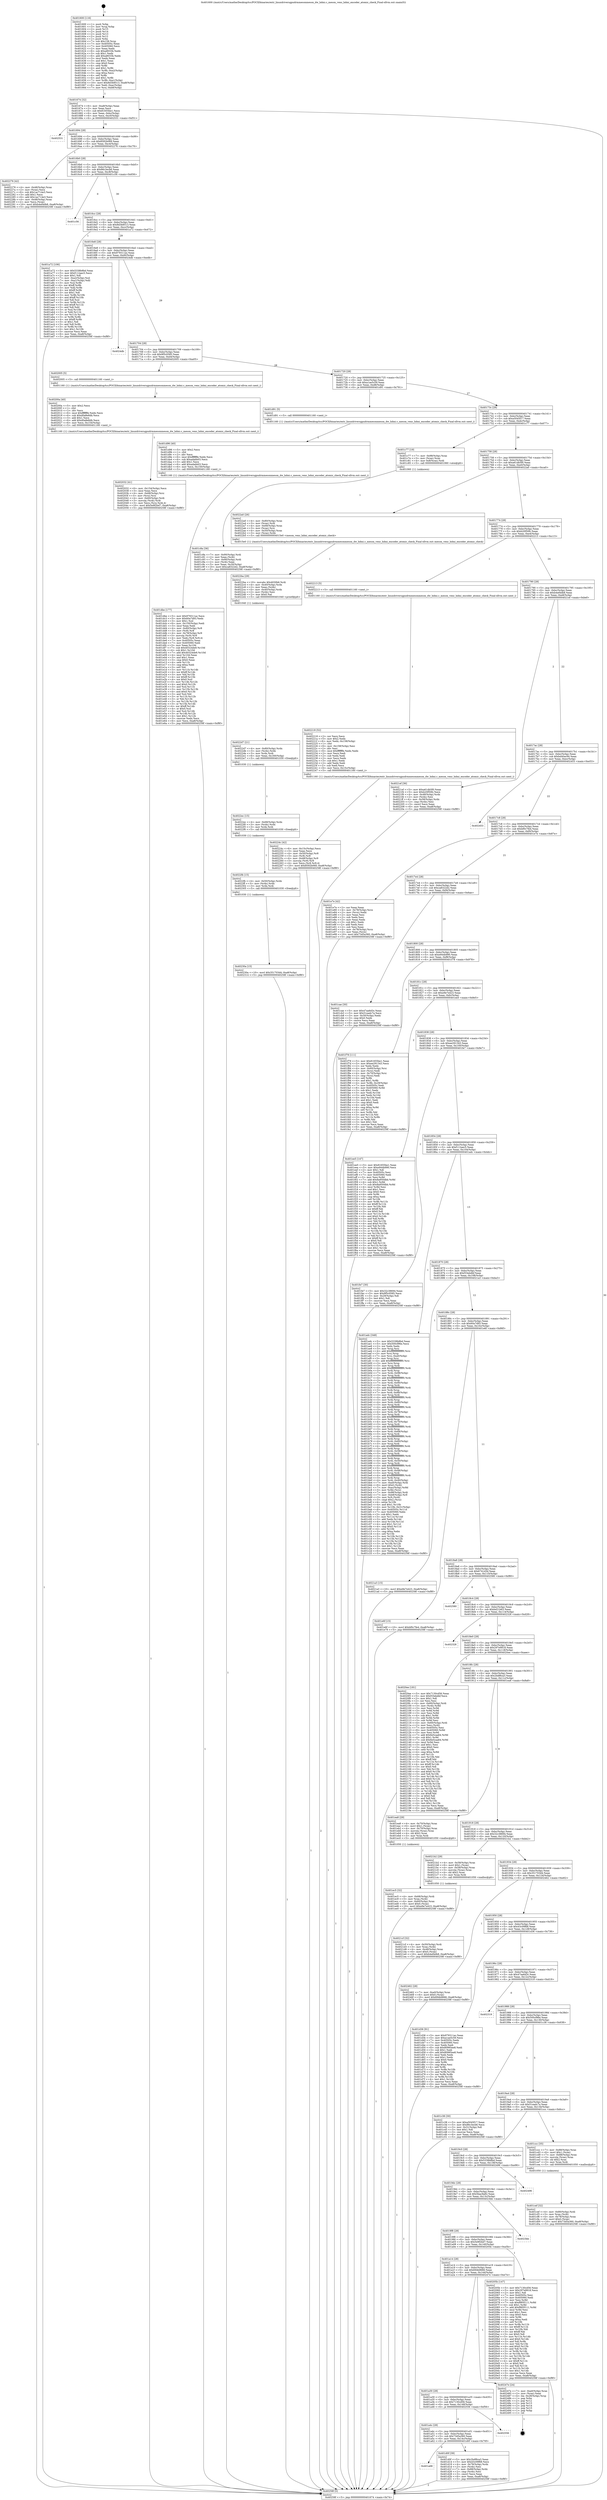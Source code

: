 digraph "0x401600" {
  label = "0x401600 (/mnt/c/Users/mathe/Desktop/tcc/POCII/binaries/extr_linuxdriversgpudrmmesonmeson_dw_hdmi.c_meson_venc_hdmi_encoder_atomic_check_Final-ollvm.out::main(0))"
  labelloc = "t"
  node[shape=record]

  Entry [label="",width=0.3,height=0.3,shape=circle,fillcolor=black,style=filled]
  "0x401674" [label="{
     0x401674 [32]\l
     | [instrs]\l
     &nbsp;&nbsp;0x401674 \<+6\>: mov -0xa8(%rbp),%eax\l
     &nbsp;&nbsp;0x40167a \<+2\>: mov %eax,%ecx\l
     &nbsp;&nbsp;0x40167c \<+6\>: sub $0x81655be1,%ecx\l
     &nbsp;&nbsp;0x401682 \<+6\>: mov %eax,-0xbc(%rbp)\l
     &nbsp;&nbsp;0x401688 \<+6\>: mov %ecx,-0xc0(%rbp)\l
     &nbsp;&nbsp;0x40168e \<+6\>: je 0000000000402531 \<main+0xf31\>\l
  }"]
  "0x402531" [label="{
     0x402531\l
  }", style=dashed]
  "0x401694" [label="{
     0x401694 [28]\l
     | [instrs]\l
     &nbsp;&nbsp;0x401694 \<+5\>: jmp 0000000000401699 \<main+0x99\>\l
     &nbsp;&nbsp;0x401699 \<+6\>: mov -0xbc(%rbp),%eax\l
     &nbsp;&nbsp;0x40169f \<+5\>: sub $0x8592b069,%eax\l
     &nbsp;&nbsp;0x4016a4 \<+6\>: mov %eax,-0xc4(%rbp)\l
     &nbsp;&nbsp;0x4016aa \<+6\>: je 0000000000402276 \<main+0xc76\>\l
  }"]
  Exit [label="",width=0.3,height=0.3,shape=circle,fillcolor=black,style=filled,peripheries=2]
  "0x402276" [label="{
     0x402276 [42]\l
     | [instrs]\l
     &nbsp;&nbsp;0x402276 \<+4\>: mov -0x48(%rbp),%rax\l
     &nbsp;&nbsp;0x40227a \<+2\>: mov (%rax),%ecx\l
     &nbsp;&nbsp;0x40227c \<+6\>: sub $0x1ac714e3,%ecx\l
     &nbsp;&nbsp;0x402282 \<+3\>: add $0x1,%ecx\l
     &nbsp;&nbsp;0x402285 \<+6\>: add $0x1ac714e3,%ecx\l
     &nbsp;&nbsp;0x40228b \<+4\>: mov -0x48(%rbp),%rax\l
     &nbsp;&nbsp;0x40228f \<+2\>: mov %ecx,(%rax)\l
     &nbsp;&nbsp;0x402291 \<+10\>: movl $0xb4ef4db8,-0xa8(%rbp)\l
     &nbsp;&nbsp;0x40229b \<+5\>: jmp 000000000040258f \<main+0xf8f\>\l
  }"]
  "0x4016b0" [label="{
     0x4016b0 [28]\l
     | [instrs]\l
     &nbsp;&nbsp;0x4016b0 \<+5\>: jmp 00000000004016b5 \<main+0xb5\>\l
     &nbsp;&nbsp;0x4016b5 \<+6\>: mov -0xbc(%rbp),%eax\l
     &nbsp;&nbsp;0x4016bb \<+5\>: sub $0x86c3ecb6,%eax\l
     &nbsp;&nbsp;0x4016c0 \<+6\>: mov %eax,-0xc8(%rbp)\l
     &nbsp;&nbsp;0x4016c6 \<+6\>: je 0000000000401c56 \<main+0x656\>\l
  }"]
  "0x40230a" [label="{
     0x40230a [15]\l
     | [instrs]\l
     &nbsp;&nbsp;0x40230a \<+10\>: movl $0x351703d4,-0xa8(%rbp)\l
     &nbsp;&nbsp;0x402314 \<+5\>: jmp 000000000040258f \<main+0xf8f\>\l
  }"]
  "0x401c56" [label="{
     0x401c56\l
  }", style=dashed]
  "0x4016cc" [label="{
     0x4016cc [28]\l
     | [instrs]\l
     &nbsp;&nbsp;0x4016cc \<+5\>: jmp 00000000004016d1 \<main+0xd1\>\l
     &nbsp;&nbsp;0x4016d1 \<+6\>: mov -0xbc(%rbp),%eax\l
     &nbsp;&nbsp;0x4016d7 \<+5\>: sub $0x8d3b8513,%eax\l
     &nbsp;&nbsp;0x4016dc \<+6\>: mov %eax,-0xcc(%rbp)\l
     &nbsp;&nbsp;0x4016e2 \<+6\>: je 0000000000401a72 \<main+0x472\>\l
  }"]
  "0x4022fb" [label="{
     0x4022fb [15]\l
     | [instrs]\l
     &nbsp;&nbsp;0x4022fb \<+4\>: mov -0x50(%rbp),%rdx\l
     &nbsp;&nbsp;0x4022ff \<+3\>: mov (%rdx),%rdx\l
     &nbsp;&nbsp;0x402302 \<+3\>: mov %rdx,%rdi\l
     &nbsp;&nbsp;0x402305 \<+5\>: call 0000000000401030 \<free@plt\>\l
     | [calls]\l
     &nbsp;&nbsp;0x401030 \{1\} (unknown)\l
  }"]
  "0x401a72" [label="{
     0x401a72 [106]\l
     | [instrs]\l
     &nbsp;&nbsp;0x401a72 \<+5\>: mov $0x5338b8bd,%eax\l
     &nbsp;&nbsp;0x401a77 \<+5\>: mov $0xf112aec5,%ecx\l
     &nbsp;&nbsp;0x401a7c \<+2\>: mov $0x1,%dl\l
     &nbsp;&nbsp;0x401a7e \<+7\>: mov -0xa2(%rbp),%sil\l
     &nbsp;&nbsp;0x401a85 \<+7\>: mov -0xa1(%rbp),%dil\l
     &nbsp;&nbsp;0x401a8c \<+3\>: mov %sil,%r8b\l
     &nbsp;&nbsp;0x401a8f \<+4\>: xor $0xff,%r8b\l
     &nbsp;&nbsp;0x401a93 \<+3\>: mov %dil,%r9b\l
     &nbsp;&nbsp;0x401a96 \<+4\>: xor $0xff,%r9b\l
     &nbsp;&nbsp;0x401a9a \<+3\>: xor $0x1,%dl\l
     &nbsp;&nbsp;0x401a9d \<+3\>: mov %r8b,%r10b\l
     &nbsp;&nbsp;0x401aa0 \<+4\>: and $0xff,%r10b\l
     &nbsp;&nbsp;0x401aa4 \<+3\>: and %dl,%sil\l
     &nbsp;&nbsp;0x401aa7 \<+3\>: mov %r9b,%r11b\l
     &nbsp;&nbsp;0x401aaa \<+4\>: and $0xff,%r11b\l
     &nbsp;&nbsp;0x401aae \<+3\>: and %dl,%dil\l
     &nbsp;&nbsp;0x401ab1 \<+3\>: or %sil,%r10b\l
     &nbsp;&nbsp;0x401ab4 \<+3\>: or %dil,%r11b\l
     &nbsp;&nbsp;0x401ab7 \<+3\>: xor %r11b,%r10b\l
     &nbsp;&nbsp;0x401aba \<+3\>: or %r9b,%r8b\l
     &nbsp;&nbsp;0x401abd \<+4\>: xor $0xff,%r8b\l
     &nbsp;&nbsp;0x401ac1 \<+3\>: or $0x1,%dl\l
     &nbsp;&nbsp;0x401ac4 \<+3\>: and %dl,%r8b\l
     &nbsp;&nbsp;0x401ac7 \<+3\>: or %r8b,%r10b\l
     &nbsp;&nbsp;0x401aca \<+4\>: test $0x1,%r10b\l
     &nbsp;&nbsp;0x401ace \<+3\>: cmovne %ecx,%eax\l
     &nbsp;&nbsp;0x401ad1 \<+6\>: mov %eax,-0xa8(%rbp)\l
     &nbsp;&nbsp;0x401ad7 \<+5\>: jmp 000000000040258f \<main+0xf8f\>\l
  }"]
  "0x4016e8" [label="{
     0x4016e8 [28]\l
     | [instrs]\l
     &nbsp;&nbsp;0x4016e8 \<+5\>: jmp 00000000004016ed \<main+0xed\>\l
     &nbsp;&nbsp;0x4016ed \<+6\>: mov -0xbc(%rbp),%eax\l
     &nbsp;&nbsp;0x4016f3 \<+5\>: sub $0x979311ac,%eax\l
     &nbsp;&nbsp;0x4016f8 \<+6\>: mov %eax,-0xd0(%rbp)\l
     &nbsp;&nbsp;0x4016fe \<+6\>: je 00000000004024db \<main+0xedb\>\l
  }"]
  "0x40258f" [label="{
     0x40258f [5]\l
     | [instrs]\l
     &nbsp;&nbsp;0x40258f \<+5\>: jmp 0000000000401674 \<main+0x74\>\l
  }"]
  "0x401600" [label="{
     0x401600 [116]\l
     | [instrs]\l
     &nbsp;&nbsp;0x401600 \<+1\>: push %rbp\l
     &nbsp;&nbsp;0x401601 \<+3\>: mov %rsp,%rbp\l
     &nbsp;&nbsp;0x401604 \<+2\>: push %r15\l
     &nbsp;&nbsp;0x401606 \<+2\>: push %r14\l
     &nbsp;&nbsp;0x401608 \<+2\>: push %r13\l
     &nbsp;&nbsp;0x40160a \<+2\>: push %r12\l
     &nbsp;&nbsp;0x40160c \<+1\>: push %rbx\l
     &nbsp;&nbsp;0x40160d \<+7\>: sub $0x158,%rsp\l
     &nbsp;&nbsp;0x401614 \<+7\>: mov 0x40505c,%eax\l
     &nbsp;&nbsp;0x40161b \<+7\>: mov 0x405060,%ecx\l
     &nbsp;&nbsp;0x401622 \<+2\>: mov %eax,%edx\l
     &nbsp;&nbsp;0x401624 \<+6\>: sub $0xa8033b,%edx\l
     &nbsp;&nbsp;0x40162a \<+3\>: sub $0x1,%edx\l
     &nbsp;&nbsp;0x40162d \<+6\>: add $0xa8033b,%edx\l
     &nbsp;&nbsp;0x401633 \<+3\>: imul %edx,%eax\l
     &nbsp;&nbsp;0x401636 \<+3\>: and $0x1,%eax\l
     &nbsp;&nbsp;0x401639 \<+3\>: cmp $0x0,%eax\l
     &nbsp;&nbsp;0x40163c \<+4\>: sete %r8b\l
     &nbsp;&nbsp;0x401640 \<+4\>: and $0x1,%r8b\l
     &nbsp;&nbsp;0x401644 \<+7\>: mov %r8b,-0xa2(%rbp)\l
     &nbsp;&nbsp;0x40164b \<+3\>: cmp $0xa,%ecx\l
     &nbsp;&nbsp;0x40164e \<+4\>: setl %r8b\l
     &nbsp;&nbsp;0x401652 \<+4\>: and $0x1,%r8b\l
     &nbsp;&nbsp;0x401656 \<+7\>: mov %r8b,-0xa1(%rbp)\l
     &nbsp;&nbsp;0x40165d \<+10\>: movl $0x8d3b8513,-0xa8(%rbp)\l
     &nbsp;&nbsp;0x401667 \<+6\>: mov %edi,-0xac(%rbp)\l
     &nbsp;&nbsp;0x40166d \<+7\>: mov %rsi,-0xb8(%rbp)\l
  }"]
  "0x4022ec" [label="{
     0x4022ec [15]\l
     | [instrs]\l
     &nbsp;&nbsp;0x4022ec \<+4\>: mov -0x68(%rbp),%rdx\l
     &nbsp;&nbsp;0x4022f0 \<+3\>: mov (%rdx),%rdx\l
     &nbsp;&nbsp;0x4022f3 \<+3\>: mov %rdx,%rdi\l
     &nbsp;&nbsp;0x4022f6 \<+5\>: call 0000000000401030 \<free@plt\>\l
     | [calls]\l
     &nbsp;&nbsp;0x401030 \{1\} (unknown)\l
  }"]
  "0x4024db" [label="{
     0x4024db\l
  }", style=dashed]
  "0x401704" [label="{
     0x401704 [28]\l
     | [instrs]\l
     &nbsp;&nbsp;0x401704 \<+5\>: jmp 0000000000401709 \<main+0x109\>\l
     &nbsp;&nbsp;0x401709 \<+6\>: mov -0xbc(%rbp),%eax\l
     &nbsp;&nbsp;0x40170f \<+5\>: sub $0x9f5c0585,%eax\l
     &nbsp;&nbsp;0x401714 \<+6\>: mov %eax,-0xd4(%rbp)\l
     &nbsp;&nbsp;0x40171a \<+6\>: je 0000000000402005 \<main+0xa05\>\l
  }"]
  "0x4022d7" [label="{
     0x4022d7 [21]\l
     | [instrs]\l
     &nbsp;&nbsp;0x4022d7 \<+4\>: mov -0x80(%rbp),%rdx\l
     &nbsp;&nbsp;0x4022db \<+3\>: mov (%rdx),%rdx\l
     &nbsp;&nbsp;0x4022de \<+3\>: mov %rdx,%rdi\l
     &nbsp;&nbsp;0x4022e1 \<+6\>: mov %eax,-0x160(%rbp)\l
     &nbsp;&nbsp;0x4022e7 \<+5\>: call 0000000000401030 \<free@plt\>\l
     | [calls]\l
     &nbsp;&nbsp;0x401030 \{1\} (unknown)\l
  }"]
  "0x402005" [label="{
     0x402005 [5]\l
     | [instrs]\l
     &nbsp;&nbsp;0x402005 \<+5\>: call 0000000000401160 \<next_i\>\l
     | [calls]\l
     &nbsp;&nbsp;0x401160 \{1\} (/mnt/c/Users/mathe/Desktop/tcc/POCII/binaries/extr_linuxdriversgpudrmmesonmeson_dw_hdmi.c_meson_venc_hdmi_encoder_atomic_check_Final-ollvm.out::next_i)\l
  }"]
  "0x401720" [label="{
     0x401720 [28]\l
     | [instrs]\l
     &nbsp;&nbsp;0x401720 \<+5\>: jmp 0000000000401725 \<main+0x125\>\l
     &nbsp;&nbsp;0x401725 \<+6\>: mov -0xbc(%rbp),%eax\l
     &nbsp;&nbsp;0x40172b \<+5\>: sub $0xa1ae5c59,%eax\l
     &nbsp;&nbsp;0x401730 \<+6\>: mov %eax,-0xd8(%rbp)\l
     &nbsp;&nbsp;0x401736 \<+6\>: je 0000000000401d91 \<main+0x791\>\l
  }"]
  "0x4022ba" [label="{
     0x4022ba [29]\l
     | [instrs]\l
     &nbsp;&nbsp;0x4022ba \<+10\>: movabs $0x4030b6,%rdi\l
     &nbsp;&nbsp;0x4022c4 \<+4\>: mov -0x40(%rbp),%rdx\l
     &nbsp;&nbsp;0x4022c8 \<+2\>: mov %eax,(%rdx)\l
     &nbsp;&nbsp;0x4022ca \<+4\>: mov -0x40(%rbp),%rdx\l
     &nbsp;&nbsp;0x4022ce \<+2\>: mov (%rdx),%esi\l
     &nbsp;&nbsp;0x4022d0 \<+2\>: mov $0x0,%al\l
     &nbsp;&nbsp;0x4022d2 \<+5\>: call 0000000000401040 \<printf@plt\>\l
     | [calls]\l
     &nbsp;&nbsp;0x401040 \{1\} (unknown)\l
  }"]
  "0x401d91" [label="{
     0x401d91 [5]\l
     | [instrs]\l
     &nbsp;&nbsp;0x401d91 \<+5\>: call 0000000000401160 \<next_i\>\l
     | [calls]\l
     &nbsp;&nbsp;0x401160 \{1\} (/mnt/c/Users/mathe/Desktop/tcc/POCII/binaries/extr_linuxdriversgpudrmmesonmeson_dw_hdmi.c_meson_venc_hdmi_encoder_atomic_check_Final-ollvm.out::next_i)\l
  }"]
  "0x40173c" [label="{
     0x40173c [28]\l
     | [instrs]\l
     &nbsp;&nbsp;0x40173c \<+5\>: jmp 0000000000401741 \<main+0x141\>\l
     &nbsp;&nbsp;0x401741 \<+6\>: mov -0xbc(%rbp),%eax\l
     &nbsp;&nbsp;0x401747 \<+5\>: sub $0xa5045f17,%eax\l
     &nbsp;&nbsp;0x40174c \<+6\>: mov %eax,-0xdc(%rbp)\l
     &nbsp;&nbsp;0x401752 \<+6\>: je 0000000000401c77 \<main+0x677\>\l
  }"]
  "0x40224c" [label="{
     0x40224c [42]\l
     | [instrs]\l
     &nbsp;&nbsp;0x40224c \<+6\>: mov -0x15c(%rbp),%ecx\l
     &nbsp;&nbsp;0x402252 \<+3\>: imul %eax,%ecx\l
     &nbsp;&nbsp;0x402255 \<+4\>: mov -0x50(%rbp),%r8\l
     &nbsp;&nbsp;0x402259 \<+3\>: mov (%r8),%r8\l
     &nbsp;&nbsp;0x40225c \<+4\>: mov -0x48(%rbp),%r9\l
     &nbsp;&nbsp;0x402260 \<+3\>: movslq (%r9),%r9\l
     &nbsp;&nbsp;0x402263 \<+4\>: mov %ecx,(%r8,%r9,4)\l
     &nbsp;&nbsp;0x402267 \<+10\>: movl $0x8592b069,-0xa8(%rbp)\l
     &nbsp;&nbsp;0x402271 \<+5\>: jmp 000000000040258f \<main+0xf8f\>\l
  }"]
  "0x401c77" [label="{
     0x401c77 [19]\l
     | [instrs]\l
     &nbsp;&nbsp;0x401c77 \<+7\>: mov -0x98(%rbp),%rax\l
     &nbsp;&nbsp;0x401c7e \<+3\>: mov (%rax),%rax\l
     &nbsp;&nbsp;0x401c81 \<+4\>: mov 0x8(%rax),%rdi\l
     &nbsp;&nbsp;0x401c85 \<+5\>: call 0000000000401060 \<atoi@plt\>\l
     | [calls]\l
     &nbsp;&nbsp;0x401060 \{1\} (unknown)\l
  }"]
  "0x401758" [label="{
     0x401758 [28]\l
     | [instrs]\l
     &nbsp;&nbsp;0x401758 \<+5\>: jmp 000000000040175d \<main+0x15d\>\l
     &nbsp;&nbsp;0x40175d \<+6\>: mov -0xbc(%rbp),%eax\l
     &nbsp;&nbsp;0x401763 \<+5\>: sub $0xa61db5f0,%eax\l
     &nbsp;&nbsp;0x401768 \<+6\>: mov %eax,-0xe0(%rbp)\l
     &nbsp;&nbsp;0x40176e \<+6\>: je 00000000004022a0 \<main+0xca0\>\l
  }"]
  "0x402218" [label="{
     0x402218 [52]\l
     | [instrs]\l
     &nbsp;&nbsp;0x402218 \<+2\>: xor %ecx,%ecx\l
     &nbsp;&nbsp;0x40221a \<+5\>: mov $0x2,%edx\l
     &nbsp;&nbsp;0x40221f \<+6\>: mov %edx,-0x158(%rbp)\l
     &nbsp;&nbsp;0x402225 \<+1\>: cltd\l
     &nbsp;&nbsp;0x402226 \<+6\>: mov -0x158(%rbp),%esi\l
     &nbsp;&nbsp;0x40222c \<+2\>: idiv %esi\l
     &nbsp;&nbsp;0x40222e \<+6\>: imul $0xfffffffe,%edx,%edx\l
     &nbsp;&nbsp;0x402234 \<+2\>: mov %ecx,%edi\l
     &nbsp;&nbsp;0x402236 \<+2\>: sub %edx,%edi\l
     &nbsp;&nbsp;0x402238 \<+2\>: mov %ecx,%edx\l
     &nbsp;&nbsp;0x40223a \<+3\>: sub $0x1,%edx\l
     &nbsp;&nbsp;0x40223d \<+2\>: add %edx,%edi\l
     &nbsp;&nbsp;0x40223f \<+2\>: sub %edi,%ecx\l
     &nbsp;&nbsp;0x402241 \<+6\>: mov %ecx,-0x15c(%rbp)\l
     &nbsp;&nbsp;0x402247 \<+5\>: call 0000000000401160 \<next_i\>\l
     | [calls]\l
     &nbsp;&nbsp;0x401160 \{1\} (/mnt/c/Users/mathe/Desktop/tcc/POCII/binaries/extr_linuxdriversgpudrmmesonmeson_dw_hdmi.c_meson_venc_hdmi_encoder_atomic_check_Final-ollvm.out::next_i)\l
  }"]
  "0x4022a0" [label="{
     0x4022a0 [26]\l
     | [instrs]\l
     &nbsp;&nbsp;0x4022a0 \<+4\>: mov -0x80(%rbp),%rax\l
     &nbsp;&nbsp;0x4022a4 \<+3\>: mov (%rax),%rdi\l
     &nbsp;&nbsp;0x4022a7 \<+4\>: mov -0x68(%rbp),%rax\l
     &nbsp;&nbsp;0x4022ab \<+3\>: mov (%rax),%rsi\l
     &nbsp;&nbsp;0x4022ae \<+4\>: mov -0x50(%rbp),%rax\l
     &nbsp;&nbsp;0x4022b2 \<+3\>: mov (%rax),%rdx\l
     &nbsp;&nbsp;0x4022b5 \<+5\>: call 00000000004015e0 \<meson_venc_hdmi_encoder_atomic_check\>\l
     | [calls]\l
     &nbsp;&nbsp;0x4015e0 \{1\} (/mnt/c/Users/mathe/Desktop/tcc/POCII/binaries/extr_linuxdriversgpudrmmesonmeson_dw_hdmi.c_meson_venc_hdmi_encoder_atomic_check_Final-ollvm.out::meson_venc_hdmi_encoder_atomic_check)\l
  }"]
  "0x401774" [label="{
     0x401774 [28]\l
     | [instrs]\l
     &nbsp;&nbsp;0x401774 \<+5\>: jmp 0000000000401779 \<main+0x179\>\l
     &nbsp;&nbsp;0x401779 \<+6\>: mov -0xbc(%rbp),%eax\l
     &nbsp;&nbsp;0x40177f \<+5\>: sub $0xb20f50fc,%eax\l
     &nbsp;&nbsp;0x401784 \<+6\>: mov %eax,-0xe4(%rbp)\l
     &nbsp;&nbsp;0x40178a \<+6\>: je 0000000000402213 \<main+0xc13\>\l
  }"]
  "0x4021cf" [label="{
     0x4021cf [32]\l
     | [instrs]\l
     &nbsp;&nbsp;0x4021cf \<+4\>: mov -0x50(%rbp),%rdi\l
     &nbsp;&nbsp;0x4021d3 \<+3\>: mov %rax,(%rdi)\l
     &nbsp;&nbsp;0x4021d6 \<+4\>: mov -0x48(%rbp),%rax\l
     &nbsp;&nbsp;0x4021da \<+6\>: movl $0x0,(%rax)\l
     &nbsp;&nbsp;0x4021e0 \<+10\>: movl $0xb4ef4db8,-0xa8(%rbp)\l
     &nbsp;&nbsp;0x4021ea \<+5\>: jmp 000000000040258f \<main+0xf8f\>\l
  }"]
  "0x402213" [label="{
     0x402213 [5]\l
     | [instrs]\l
     &nbsp;&nbsp;0x402213 \<+5\>: call 0000000000401160 \<next_i\>\l
     | [calls]\l
     &nbsp;&nbsp;0x401160 \{1\} (/mnt/c/Users/mathe/Desktop/tcc/POCII/binaries/extr_linuxdriversgpudrmmesonmeson_dw_hdmi.c_meson_venc_hdmi_encoder_atomic_check_Final-ollvm.out::next_i)\l
  }"]
  "0x401790" [label="{
     0x401790 [28]\l
     | [instrs]\l
     &nbsp;&nbsp;0x401790 \<+5\>: jmp 0000000000401795 \<main+0x195\>\l
     &nbsp;&nbsp;0x401795 \<+6\>: mov -0xbc(%rbp),%eax\l
     &nbsp;&nbsp;0x40179b \<+5\>: sub $0xb4ef4db8,%eax\l
     &nbsp;&nbsp;0x4017a0 \<+6\>: mov %eax,-0xe8(%rbp)\l
     &nbsp;&nbsp;0x4017a6 \<+6\>: je 00000000004021ef \<main+0xbef\>\l
  }"]
  "0x402032" [label="{
     0x402032 [41]\l
     | [instrs]\l
     &nbsp;&nbsp;0x402032 \<+6\>: mov -0x154(%rbp),%ecx\l
     &nbsp;&nbsp;0x402038 \<+3\>: imul %eax,%ecx\l
     &nbsp;&nbsp;0x40203b \<+4\>: mov -0x68(%rbp),%rsi\l
     &nbsp;&nbsp;0x40203f \<+3\>: mov (%rsi),%rsi\l
     &nbsp;&nbsp;0x402042 \<+4\>: mov -0x60(%rbp),%rdi\l
     &nbsp;&nbsp;0x402046 \<+3\>: movslq (%rdi),%rdi\l
     &nbsp;&nbsp;0x402049 \<+3\>: mov %ecx,(%rsi,%rdi,4)\l
     &nbsp;&nbsp;0x40204c \<+10\>: movl $0x5e9f2bd7,-0xa8(%rbp)\l
     &nbsp;&nbsp;0x402056 \<+5\>: jmp 000000000040258f \<main+0xf8f\>\l
  }"]
  "0x4021ef" [label="{
     0x4021ef [36]\l
     | [instrs]\l
     &nbsp;&nbsp;0x4021ef \<+5\>: mov $0xa61db5f0,%eax\l
     &nbsp;&nbsp;0x4021f4 \<+5\>: mov $0xb20f50fc,%ecx\l
     &nbsp;&nbsp;0x4021f9 \<+4\>: mov -0x48(%rbp),%rdx\l
     &nbsp;&nbsp;0x4021fd \<+2\>: mov (%rdx),%esi\l
     &nbsp;&nbsp;0x4021ff \<+4\>: mov -0x58(%rbp),%rdx\l
     &nbsp;&nbsp;0x402203 \<+2\>: cmp (%rdx),%esi\l
     &nbsp;&nbsp;0x402205 \<+3\>: cmovl %ecx,%eax\l
     &nbsp;&nbsp;0x402208 \<+6\>: mov %eax,-0xa8(%rbp)\l
     &nbsp;&nbsp;0x40220e \<+5\>: jmp 000000000040258f \<main+0xf8f\>\l
  }"]
  "0x4017ac" [label="{
     0x4017ac [28]\l
     | [instrs]\l
     &nbsp;&nbsp;0x4017ac \<+5\>: jmp 00000000004017b1 \<main+0x1b1\>\l
     &nbsp;&nbsp;0x4017b1 \<+6\>: mov -0xbc(%rbp),%eax\l
     &nbsp;&nbsp;0x4017b7 \<+5\>: sub $0xbd40ac94,%eax\l
     &nbsp;&nbsp;0x4017bc \<+6\>: mov %eax,-0xec(%rbp)\l
     &nbsp;&nbsp;0x4017c2 \<+6\>: je 0000000000402453 \<main+0xe53\>\l
  }"]
  "0x40200a" [label="{
     0x40200a [40]\l
     | [instrs]\l
     &nbsp;&nbsp;0x40200a \<+5\>: mov $0x2,%ecx\l
     &nbsp;&nbsp;0x40200f \<+1\>: cltd\l
     &nbsp;&nbsp;0x402010 \<+2\>: idiv %ecx\l
     &nbsp;&nbsp;0x402012 \<+6\>: imul $0xfffffffe,%edx,%ecx\l
     &nbsp;&nbsp;0x402018 \<+6\>: sub $0xd0a8e8db,%ecx\l
     &nbsp;&nbsp;0x40201e \<+3\>: add $0x1,%ecx\l
     &nbsp;&nbsp;0x402021 \<+6\>: add $0xd0a8e8db,%ecx\l
     &nbsp;&nbsp;0x402027 \<+6\>: mov %ecx,-0x154(%rbp)\l
     &nbsp;&nbsp;0x40202d \<+5\>: call 0000000000401160 \<next_i\>\l
     | [calls]\l
     &nbsp;&nbsp;0x401160 \{1\} (/mnt/c/Users/mathe/Desktop/tcc/POCII/binaries/extr_linuxdriversgpudrmmesonmeson_dw_hdmi.c_meson_venc_hdmi_encoder_atomic_check_Final-ollvm.out::next_i)\l
  }"]
  "0x402453" [label="{
     0x402453\l
  }", style=dashed]
  "0x4017c8" [label="{
     0x4017c8 [28]\l
     | [instrs]\l
     &nbsp;&nbsp;0x4017c8 \<+5\>: jmp 00000000004017cd \<main+0x1cd\>\l
     &nbsp;&nbsp;0x4017cd \<+6\>: mov -0xbc(%rbp),%eax\l
     &nbsp;&nbsp;0x4017d3 \<+5\>: sub $0xbf0c7fe4,%eax\l
     &nbsp;&nbsp;0x4017d8 \<+6\>: mov %eax,-0xf0(%rbp)\l
     &nbsp;&nbsp;0x4017de \<+6\>: je 0000000000401e7e \<main+0x87e\>\l
  }"]
  "0x401ec5" [label="{
     0x401ec5 [32]\l
     | [instrs]\l
     &nbsp;&nbsp;0x401ec5 \<+4\>: mov -0x68(%rbp),%rdi\l
     &nbsp;&nbsp;0x401ec9 \<+3\>: mov %rax,(%rdi)\l
     &nbsp;&nbsp;0x401ecc \<+4\>: mov -0x60(%rbp),%rax\l
     &nbsp;&nbsp;0x401ed0 \<+6\>: movl $0x0,(%rax)\l
     &nbsp;&nbsp;0x401ed6 \<+10\>: movl $0xe9e7e423,-0xa8(%rbp)\l
     &nbsp;&nbsp;0x401ee0 \<+5\>: jmp 000000000040258f \<main+0xf8f\>\l
  }"]
  "0x401e7e" [label="{
     0x401e7e [42]\l
     | [instrs]\l
     &nbsp;&nbsp;0x401e7e \<+2\>: xor %eax,%eax\l
     &nbsp;&nbsp;0x401e80 \<+4\>: mov -0x78(%rbp),%rcx\l
     &nbsp;&nbsp;0x401e84 \<+2\>: mov (%rcx),%edx\l
     &nbsp;&nbsp;0x401e86 \<+2\>: mov %eax,%esi\l
     &nbsp;&nbsp;0x401e88 \<+2\>: sub %edx,%esi\l
     &nbsp;&nbsp;0x401e8a \<+2\>: mov %eax,%edx\l
     &nbsp;&nbsp;0x401e8c \<+3\>: sub $0x1,%edx\l
     &nbsp;&nbsp;0x401e8f \<+2\>: add %edx,%esi\l
     &nbsp;&nbsp;0x401e91 \<+2\>: sub %esi,%eax\l
     &nbsp;&nbsp;0x401e93 \<+4\>: mov -0x78(%rbp),%rcx\l
     &nbsp;&nbsp;0x401e97 \<+2\>: mov %eax,(%rcx)\l
     &nbsp;&nbsp;0x401e99 \<+10\>: movl $0x73d5a360,-0xa8(%rbp)\l
     &nbsp;&nbsp;0x401ea3 \<+5\>: jmp 000000000040258f \<main+0xf8f\>\l
  }"]
  "0x4017e4" [label="{
     0x4017e4 [28]\l
     | [instrs]\l
     &nbsp;&nbsp;0x4017e4 \<+5\>: jmp 00000000004017e9 \<main+0x1e9\>\l
     &nbsp;&nbsp;0x4017e9 \<+6\>: mov -0xbc(%rbp),%eax\l
     &nbsp;&nbsp;0x4017ef \<+5\>: sub $0xca8322d2,%eax\l
     &nbsp;&nbsp;0x4017f4 \<+6\>: mov %eax,-0xf4(%rbp)\l
     &nbsp;&nbsp;0x4017fa \<+6\>: je 0000000000401cae \<main+0x6ae\>\l
  }"]
  "0x401dbe" [label="{
     0x401dbe [177]\l
     | [instrs]\l
     &nbsp;&nbsp;0x401dbe \<+5\>: mov $0x979311ac,%ecx\l
     &nbsp;&nbsp;0x401dc3 \<+5\>: mov $0x60a7d93,%edx\l
     &nbsp;&nbsp;0x401dc8 \<+3\>: mov $0x1,%sil\l
     &nbsp;&nbsp;0x401dcb \<+6\>: mov -0x150(%rbp),%edi\l
     &nbsp;&nbsp;0x401dd1 \<+3\>: imul %eax,%edi\l
     &nbsp;&nbsp;0x401dd4 \<+4\>: mov -0x80(%rbp),%r8\l
     &nbsp;&nbsp;0x401dd8 \<+3\>: mov (%r8),%r8\l
     &nbsp;&nbsp;0x401ddb \<+4\>: mov -0x78(%rbp),%r9\l
     &nbsp;&nbsp;0x401ddf \<+3\>: movslq (%r9),%r9\l
     &nbsp;&nbsp;0x401de2 \<+4\>: mov %edi,(%r8,%r9,4)\l
     &nbsp;&nbsp;0x401de6 \<+7\>: mov 0x40505c,%eax\l
     &nbsp;&nbsp;0x401ded \<+7\>: mov 0x405060,%edi\l
     &nbsp;&nbsp;0x401df4 \<+3\>: mov %eax,%r10d\l
     &nbsp;&nbsp;0x401df7 \<+7\>: sub $0x40324de9,%r10d\l
     &nbsp;&nbsp;0x401dfe \<+4\>: sub $0x1,%r10d\l
     &nbsp;&nbsp;0x401e02 \<+7\>: add $0x40324de9,%r10d\l
     &nbsp;&nbsp;0x401e09 \<+4\>: imul %r10d,%eax\l
     &nbsp;&nbsp;0x401e0d \<+3\>: and $0x1,%eax\l
     &nbsp;&nbsp;0x401e10 \<+3\>: cmp $0x0,%eax\l
     &nbsp;&nbsp;0x401e13 \<+4\>: sete %r11b\l
     &nbsp;&nbsp;0x401e17 \<+3\>: cmp $0xa,%edi\l
     &nbsp;&nbsp;0x401e1a \<+3\>: setl %bl\l
     &nbsp;&nbsp;0x401e1d \<+3\>: mov %r11b,%r14b\l
     &nbsp;&nbsp;0x401e20 \<+4\>: xor $0xff,%r14b\l
     &nbsp;&nbsp;0x401e24 \<+3\>: mov %bl,%r15b\l
     &nbsp;&nbsp;0x401e27 \<+4\>: xor $0xff,%r15b\l
     &nbsp;&nbsp;0x401e2b \<+4\>: xor $0x0,%sil\l
     &nbsp;&nbsp;0x401e2f \<+3\>: mov %r14b,%r12b\l
     &nbsp;&nbsp;0x401e32 \<+4\>: and $0x0,%r12b\l
     &nbsp;&nbsp;0x401e36 \<+3\>: and %sil,%r11b\l
     &nbsp;&nbsp;0x401e39 \<+3\>: mov %r15b,%r13b\l
     &nbsp;&nbsp;0x401e3c \<+4\>: and $0x0,%r13b\l
     &nbsp;&nbsp;0x401e40 \<+3\>: and %sil,%bl\l
     &nbsp;&nbsp;0x401e43 \<+3\>: or %r11b,%r12b\l
     &nbsp;&nbsp;0x401e46 \<+3\>: or %bl,%r13b\l
     &nbsp;&nbsp;0x401e49 \<+3\>: xor %r13b,%r12b\l
     &nbsp;&nbsp;0x401e4c \<+3\>: or %r15b,%r14b\l
     &nbsp;&nbsp;0x401e4f \<+4\>: xor $0xff,%r14b\l
     &nbsp;&nbsp;0x401e53 \<+4\>: or $0x0,%sil\l
     &nbsp;&nbsp;0x401e57 \<+3\>: and %sil,%r14b\l
     &nbsp;&nbsp;0x401e5a \<+3\>: or %r14b,%r12b\l
     &nbsp;&nbsp;0x401e5d \<+4\>: test $0x1,%r12b\l
     &nbsp;&nbsp;0x401e61 \<+3\>: cmovne %edx,%ecx\l
     &nbsp;&nbsp;0x401e64 \<+6\>: mov %ecx,-0xa8(%rbp)\l
     &nbsp;&nbsp;0x401e6a \<+5\>: jmp 000000000040258f \<main+0xf8f\>\l
  }"]
  "0x401cae" [label="{
     0x401cae [30]\l
     | [instrs]\l
     &nbsp;&nbsp;0x401cae \<+5\>: mov $0x47aa6d3c,%eax\l
     &nbsp;&nbsp;0x401cb3 \<+5\>: mov $0x51eadc7a,%ecx\l
     &nbsp;&nbsp;0x401cb8 \<+3\>: mov -0x30(%rbp),%edx\l
     &nbsp;&nbsp;0x401cbb \<+3\>: cmp $0x0,%edx\l
     &nbsp;&nbsp;0x401cbe \<+3\>: cmove %ecx,%eax\l
     &nbsp;&nbsp;0x401cc1 \<+6\>: mov %eax,-0xa8(%rbp)\l
     &nbsp;&nbsp;0x401cc7 \<+5\>: jmp 000000000040258f \<main+0xf8f\>\l
  }"]
  "0x401800" [label="{
     0x401800 [28]\l
     | [instrs]\l
     &nbsp;&nbsp;0x401800 \<+5\>: jmp 0000000000401805 \<main+0x205\>\l
     &nbsp;&nbsp;0x401805 \<+6\>: mov -0xbc(%rbp),%eax\l
     &nbsp;&nbsp;0x40180b \<+5\>: sub $0xe944b990,%eax\l
     &nbsp;&nbsp;0x401810 \<+6\>: mov %eax,-0xf8(%rbp)\l
     &nbsp;&nbsp;0x401816 \<+6\>: je 0000000000401f78 \<main+0x978\>\l
  }"]
  "0x401d96" [label="{
     0x401d96 [40]\l
     | [instrs]\l
     &nbsp;&nbsp;0x401d96 \<+5\>: mov $0x2,%ecx\l
     &nbsp;&nbsp;0x401d9b \<+1\>: cltd\l
     &nbsp;&nbsp;0x401d9c \<+2\>: idiv %ecx\l
     &nbsp;&nbsp;0x401d9e \<+6\>: imul $0xfffffffe,%edx,%ecx\l
     &nbsp;&nbsp;0x401da4 \<+6\>: sub $0xadabb03,%ecx\l
     &nbsp;&nbsp;0x401daa \<+3\>: add $0x1,%ecx\l
     &nbsp;&nbsp;0x401dad \<+6\>: add $0xadabb03,%ecx\l
     &nbsp;&nbsp;0x401db3 \<+6\>: mov %ecx,-0x150(%rbp)\l
     &nbsp;&nbsp;0x401db9 \<+5\>: call 0000000000401160 \<next_i\>\l
     | [calls]\l
     &nbsp;&nbsp;0x401160 \{1\} (/mnt/c/Users/mathe/Desktop/tcc/POCII/binaries/extr_linuxdriversgpudrmmesonmeson_dw_hdmi.c_meson_venc_hdmi_encoder_atomic_check_Final-ollvm.out::next_i)\l
  }"]
  "0x401f78" [label="{
     0x401f78 [111]\l
     | [instrs]\l
     &nbsp;&nbsp;0x401f78 \<+5\>: mov $0x81655be1,%eax\l
     &nbsp;&nbsp;0x401f7d \<+5\>: mov $0xee291343,%ecx\l
     &nbsp;&nbsp;0x401f82 \<+2\>: xor %edx,%edx\l
     &nbsp;&nbsp;0x401f84 \<+4\>: mov -0x60(%rbp),%rsi\l
     &nbsp;&nbsp;0x401f88 \<+2\>: mov (%rsi),%edi\l
     &nbsp;&nbsp;0x401f8a \<+4\>: mov -0x70(%rbp),%rsi\l
     &nbsp;&nbsp;0x401f8e \<+2\>: cmp (%rsi),%edi\l
     &nbsp;&nbsp;0x401f90 \<+4\>: setl %r8b\l
     &nbsp;&nbsp;0x401f94 \<+4\>: and $0x1,%r8b\l
     &nbsp;&nbsp;0x401f98 \<+4\>: mov %r8b,-0x29(%rbp)\l
     &nbsp;&nbsp;0x401f9c \<+7\>: mov 0x40505c,%edi\l
     &nbsp;&nbsp;0x401fa3 \<+8\>: mov 0x405060,%r9d\l
     &nbsp;&nbsp;0x401fab \<+3\>: sub $0x1,%edx\l
     &nbsp;&nbsp;0x401fae \<+3\>: mov %edi,%r10d\l
     &nbsp;&nbsp;0x401fb1 \<+3\>: add %edx,%r10d\l
     &nbsp;&nbsp;0x401fb4 \<+4\>: imul %r10d,%edi\l
     &nbsp;&nbsp;0x401fb8 \<+3\>: and $0x1,%edi\l
     &nbsp;&nbsp;0x401fbb \<+3\>: cmp $0x0,%edi\l
     &nbsp;&nbsp;0x401fbe \<+4\>: sete %r8b\l
     &nbsp;&nbsp;0x401fc2 \<+4\>: cmp $0xa,%r9d\l
     &nbsp;&nbsp;0x401fc6 \<+4\>: setl %r11b\l
     &nbsp;&nbsp;0x401fca \<+3\>: mov %r8b,%bl\l
     &nbsp;&nbsp;0x401fcd \<+3\>: and %r11b,%bl\l
     &nbsp;&nbsp;0x401fd0 \<+3\>: xor %r11b,%r8b\l
     &nbsp;&nbsp;0x401fd3 \<+3\>: or %r8b,%bl\l
     &nbsp;&nbsp;0x401fd6 \<+3\>: test $0x1,%bl\l
     &nbsp;&nbsp;0x401fd9 \<+3\>: cmovne %ecx,%eax\l
     &nbsp;&nbsp;0x401fdc \<+6\>: mov %eax,-0xa8(%rbp)\l
     &nbsp;&nbsp;0x401fe2 \<+5\>: jmp 000000000040258f \<main+0xf8f\>\l
  }"]
  "0x40181c" [label="{
     0x40181c [28]\l
     | [instrs]\l
     &nbsp;&nbsp;0x40181c \<+5\>: jmp 0000000000401821 \<main+0x221\>\l
     &nbsp;&nbsp;0x401821 \<+6\>: mov -0xbc(%rbp),%eax\l
     &nbsp;&nbsp;0x401827 \<+5\>: sub $0xe9e7e423,%eax\l
     &nbsp;&nbsp;0x40182c \<+6\>: mov %eax,-0xfc(%rbp)\l
     &nbsp;&nbsp;0x401832 \<+6\>: je 0000000000401ee5 \<main+0x8e5\>\l
  }"]
  "0x401a68" [label="{
     0x401a68\l
  }", style=dashed]
  "0x401ee5" [label="{
     0x401ee5 [147]\l
     | [instrs]\l
     &nbsp;&nbsp;0x401ee5 \<+5\>: mov $0x81655be1,%eax\l
     &nbsp;&nbsp;0x401eea \<+5\>: mov $0xe944b990,%ecx\l
     &nbsp;&nbsp;0x401eef \<+2\>: mov $0x1,%dl\l
     &nbsp;&nbsp;0x401ef1 \<+7\>: mov 0x40505c,%esi\l
     &nbsp;&nbsp;0x401ef8 \<+7\>: mov 0x405060,%edi\l
     &nbsp;&nbsp;0x401eff \<+3\>: mov %esi,%r8d\l
     &nbsp;&nbsp;0x401f02 \<+7\>: add $0x8a950dbb,%r8d\l
     &nbsp;&nbsp;0x401f09 \<+4\>: sub $0x1,%r8d\l
     &nbsp;&nbsp;0x401f0d \<+7\>: sub $0x8a950dbb,%r8d\l
     &nbsp;&nbsp;0x401f14 \<+4\>: imul %r8d,%esi\l
     &nbsp;&nbsp;0x401f18 \<+3\>: and $0x1,%esi\l
     &nbsp;&nbsp;0x401f1b \<+3\>: cmp $0x0,%esi\l
     &nbsp;&nbsp;0x401f1e \<+4\>: sete %r9b\l
     &nbsp;&nbsp;0x401f22 \<+3\>: cmp $0xa,%edi\l
     &nbsp;&nbsp;0x401f25 \<+4\>: setl %r10b\l
     &nbsp;&nbsp;0x401f29 \<+3\>: mov %r9b,%r11b\l
     &nbsp;&nbsp;0x401f2c \<+4\>: xor $0xff,%r11b\l
     &nbsp;&nbsp;0x401f30 \<+3\>: mov %r10b,%bl\l
     &nbsp;&nbsp;0x401f33 \<+3\>: xor $0xff,%bl\l
     &nbsp;&nbsp;0x401f36 \<+3\>: xor $0x0,%dl\l
     &nbsp;&nbsp;0x401f39 \<+3\>: mov %r11b,%r14b\l
     &nbsp;&nbsp;0x401f3c \<+4\>: and $0x0,%r14b\l
     &nbsp;&nbsp;0x401f40 \<+3\>: and %dl,%r9b\l
     &nbsp;&nbsp;0x401f43 \<+3\>: mov %bl,%r15b\l
     &nbsp;&nbsp;0x401f46 \<+4\>: and $0x0,%r15b\l
     &nbsp;&nbsp;0x401f4a \<+3\>: and %dl,%r10b\l
     &nbsp;&nbsp;0x401f4d \<+3\>: or %r9b,%r14b\l
     &nbsp;&nbsp;0x401f50 \<+3\>: or %r10b,%r15b\l
     &nbsp;&nbsp;0x401f53 \<+3\>: xor %r15b,%r14b\l
     &nbsp;&nbsp;0x401f56 \<+3\>: or %bl,%r11b\l
     &nbsp;&nbsp;0x401f59 \<+4\>: xor $0xff,%r11b\l
     &nbsp;&nbsp;0x401f5d \<+3\>: or $0x0,%dl\l
     &nbsp;&nbsp;0x401f60 \<+3\>: and %dl,%r11b\l
     &nbsp;&nbsp;0x401f63 \<+3\>: or %r11b,%r14b\l
     &nbsp;&nbsp;0x401f66 \<+4\>: test $0x1,%r14b\l
     &nbsp;&nbsp;0x401f6a \<+3\>: cmovne %ecx,%eax\l
     &nbsp;&nbsp;0x401f6d \<+6\>: mov %eax,-0xa8(%rbp)\l
     &nbsp;&nbsp;0x401f73 \<+5\>: jmp 000000000040258f \<main+0xf8f\>\l
  }"]
  "0x401838" [label="{
     0x401838 [28]\l
     | [instrs]\l
     &nbsp;&nbsp;0x401838 \<+5\>: jmp 000000000040183d \<main+0x23d\>\l
     &nbsp;&nbsp;0x40183d \<+6\>: mov -0xbc(%rbp),%eax\l
     &nbsp;&nbsp;0x401843 \<+5\>: sub $0xee291343,%eax\l
     &nbsp;&nbsp;0x401848 \<+6\>: mov %eax,-0x100(%rbp)\l
     &nbsp;&nbsp;0x40184e \<+6\>: je 0000000000401fe7 \<main+0x9e7\>\l
  }"]
  "0x401d0f" [label="{
     0x401d0f [39]\l
     | [instrs]\l
     &nbsp;&nbsp;0x401d0f \<+5\>: mov $0x2bdf6ca3,%eax\l
     &nbsp;&nbsp;0x401d14 \<+5\>: mov $0x43c09f68,%ecx\l
     &nbsp;&nbsp;0x401d19 \<+4\>: mov -0x78(%rbp),%rdx\l
     &nbsp;&nbsp;0x401d1d \<+2\>: mov (%rdx),%esi\l
     &nbsp;&nbsp;0x401d1f \<+7\>: mov -0x88(%rbp),%rdx\l
     &nbsp;&nbsp;0x401d26 \<+2\>: cmp (%rdx),%esi\l
     &nbsp;&nbsp;0x401d28 \<+3\>: cmovl %ecx,%eax\l
     &nbsp;&nbsp;0x401d2b \<+6\>: mov %eax,-0xa8(%rbp)\l
     &nbsp;&nbsp;0x401d31 \<+5\>: jmp 000000000040258f \<main+0xf8f\>\l
  }"]
  "0x401fe7" [label="{
     0x401fe7 [30]\l
     | [instrs]\l
     &nbsp;&nbsp;0x401fe7 \<+5\>: mov $0x32c38694,%eax\l
     &nbsp;&nbsp;0x401fec \<+5\>: mov $0x9f5c0585,%ecx\l
     &nbsp;&nbsp;0x401ff1 \<+3\>: mov -0x29(%rbp),%dl\l
     &nbsp;&nbsp;0x401ff4 \<+3\>: test $0x1,%dl\l
     &nbsp;&nbsp;0x401ff7 \<+3\>: cmovne %ecx,%eax\l
     &nbsp;&nbsp;0x401ffa \<+6\>: mov %eax,-0xa8(%rbp)\l
     &nbsp;&nbsp;0x402000 \<+5\>: jmp 000000000040258f \<main+0xf8f\>\l
  }"]
  "0x401854" [label="{
     0x401854 [28]\l
     | [instrs]\l
     &nbsp;&nbsp;0x401854 \<+5\>: jmp 0000000000401859 \<main+0x259\>\l
     &nbsp;&nbsp;0x401859 \<+6\>: mov -0xbc(%rbp),%eax\l
     &nbsp;&nbsp;0x40185f \<+5\>: sub $0xf112aec5,%eax\l
     &nbsp;&nbsp;0x401864 \<+6\>: mov %eax,-0x104(%rbp)\l
     &nbsp;&nbsp;0x40186a \<+6\>: je 0000000000401adc \<main+0x4dc\>\l
  }"]
  "0x401a4c" [label="{
     0x401a4c [28]\l
     | [instrs]\l
     &nbsp;&nbsp;0x401a4c \<+5\>: jmp 0000000000401a51 \<main+0x451\>\l
     &nbsp;&nbsp;0x401a51 \<+6\>: mov -0xbc(%rbp),%eax\l
     &nbsp;&nbsp;0x401a57 \<+5\>: sub $0x73d5a360,%eax\l
     &nbsp;&nbsp;0x401a5c \<+6\>: mov %eax,-0x14c(%rbp)\l
     &nbsp;&nbsp;0x401a62 \<+6\>: je 0000000000401d0f \<main+0x70f\>\l
  }"]
  "0x401adc" [label="{
     0x401adc [348]\l
     | [instrs]\l
     &nbsp;&nbsp;0x401adc \<+5\>: mov $0x5338b8bd,%eax\l
     &nbsp;&nbsp;0x401ae1 \<+5\>: mov $0x500cf96e,%ecx\l
     &nbsp;&nbsp;0x401ae6 \<+2\>: xor %edx,%edx\l
     &nbsp;&nbsp;0x401ae8 \<+3\>: mov %rsp,%rsi\l
     &nbsp;&nbsp;0x401aeb \<+4\>: add $0xfffffffffffffff0,%rsi\l
     &nbsp;&nbsp;0x401aef \<+3\>: mov %rsi,%rsp\l
     &nbsp;&nbsp;0x401af2 \<+7\>: mov %rsi,-0xa0(%rbp)\l
     &nbsp;&nbsp;0x401af9 \<+3\>: mov %rsp,%rsi\l
     &nbsp;&nbsp;0x401afc \<+4\>: add $0xfffffffffffffff0,%rsi\l
     &nbsp;&nbsp;0x401b00 \<+3\>: mov %rsi,%rsp\l
     &nbsp;&nbsp;0x401b03 \<+3\>: mov %rsp,%rdi\l
     &nbsp;&nbsp;0x401b06 \<+4\>: add $0xfffffffffffffff0,%rdi\l
     &nbsp;&nbsp;0x401b0a \<+3\>: mov %rdi,%rsp\l
     &nbsp;&nbsp;0x401b0d \<+7\>: mov %rdi,-0x98(%rbp)\l
     &nbsp;&nbsp;0x401b14 \<+3\>: mov %rsp,%rdi\l
     &nbsp;&nbsp;0x401b17 \<+4\>: add $0xfffffffffffffff0,%rdi\l
     &nbsp;&nbsp;0x401b1b \<+3\>: mov %rdi,%rsp\l
     &nbsp;&nbsp;0x401b1e \<+7\>: mov %rdi,-0x90(%rbp)\l
     &nbsp;&nbsp;0x401b25 \<+3\>: mov %rsp,%rdi\l
     &nbsp;&nbsp;0x401b28 \<+4\>: add $0xfffffffffffffff0,%rdi\l
     &nbsp;&nbsp;0x401b2c \<+3\>: mov %rdi,%rsp\l
     &nbsp;&nbsp;0x401b2f \<+7\>: mov %rdi,-0x88(%rbp)\l
     &nbsp;&nbsp;0x401b36 \<+3\>: mov %rsp,%rdi\l
     &nbsp;&nbsp;0x401b39 \<+4\>: add $0xfffffffffffffff0,%rdi\l
     &nbsp;&nbsp;0x401b3d \<+3\>: mov %rdi,%rsp\l
     &nbsp;&nbsp;0x401b40 \<+4\>: mov %rdi,-0x80(%rbp)\l
     &nbsp;&nbsp;0x401b44 \<+3\>: mov %rsp,%rdi\l
     &nbsp;&nbsp;0x401b47 \<+4\>: add $0xfffffffffffffff0,%rdi\l
     &nbsp;&nbsp;0x401b4b \<+3\>: mov %rdi,%rsp\l
     &nbsp;&nbsp;0x401b4e \<+4\>: mov %rdi,-0x78(%rbp)\l
     &nbsp;&nbsp;0x401b52 \<+3\>: mov %rsp,%rdi\l
     &nbsp;&nbsp;0x401b55 \<+4\>: add $0xfffffffffffffff0,%rdi\l
     &nbsp;&nbsp;0x401b59 \<+3\>: mov %rdi,%rsp\l
     &nbsp;&nbsp;0x401b5c \<+4\>: mov %rdi,-0x70(%rbp)\l
     &nbsp;&nbsp;0x401b60 \<+3\>: mov %rsp,%rdi\l
     &nbsp;&nbsp;0x401b63 \<+4\>: add $0xfffffffffffffff0,%rdi\l
     &nbsp;&nbsp;0x401b67 \<+3\>: mov %rdi,%rsp\l
     &nbsp;&nbsp;0x401b6a \<+4\>: mov %rdi,-0x68(%rbp)\l
     &nbsp;&nbsp;0x401b6e \<+3\>: mov %rsp,%rdi\l
     &nbsp;&nbsp;0x401b71 \<+4\>: add $0xfffffffffffffff0,%rdi\l
     &nbsp;&nbsp;0x401b75 \<+3\>: mov %rdi,%rsp\l
     &nbsp;&nbsp;0x401b78 \<+4\>: mov %rdi,-0x60(%rbp)\l
     &nbsp;&nbsp;0x401b7c \<+3\>: mov %rsp,%rdi\l
     &nbsp;&nbsp;0x401b7f \<+4\>: add $0xfffffffffffffff0,%rdi\l
     &nbsp;&nbsp;0x401b83 \<+3\>: mov %rdi,%rsp\l
     &nbsp;&nbsp;0x401b86 \<+4\>: mov %rdi,-0x58(%rbp)\l
     &nbsp;&nbsp;0x401b8a \<+3\>: mov %rsp,%rdi\l
     &nbsp;&nbsp;0x401b8d \<+4\>: add $0xfffffffffffffff0,%rdi\l
     &nbsp;&nbsp;0x401b91 \<+3\>: mov %rdi,%rsp\l
     &nbsp;&nbsp;0x401b94 \<+4\>: mov %rdi,-0x50(%rbp)\l
     &nbsp;&nbsp;0x401b98 \<+3\>: mov %rsp,%rdi\l
     &nbsp;&nbsp;0x401b9b \<+4\>: add $0xfffffffffffffff0,%rdi\l
     &nbsp;&nbsp;0x401b9f \<+3\>: mov %rdi,%rsp\l
     &nbsp;&nbsp;0x401ba2 \<+4\>: mov %rdi,-0x48(%rbp)\l
     &nbsp;&nbsp;0x401ba6 \<+3\>: mov %rsp,%rdi\l
     &nbsp;&nbsp;0x401ba9 \<+4\>: add $0xfffffffffffffff0,%rdi\l
     &nbsp;&nbsp;0x401bad \<+3\>: mov %rdi,%rsp\l
     &nbsp;&nbsp;0x401bb0 \<+4\>: mov %rdi,-0x40(%rbp)\l
     &nbsp;&nbsp;0x401bb4 \<+7\>: mov -0xa0(%rbp),%rdi\l
     &nbsp;&nbsp;0x401bbb \<+6\>: movl $0x0,(%rdi)\l
     &nbsp;&nbsp;0x401bc1 \<+7\>: mov -0xac(%rbp),%r8d\l
     &nbsp;&nbsp;0x401bc8 \<+3\>: mov %r8d,(%rsi)\l
     &nbsp;&nbsp;0x401bcb \<+7\>: mov -0x98(%rbp),%rdi\l
     &nbsp;&nbsp;0x401bd2 \<+7\>: mov -0xb8(%rbp),%r9\l
     &nbsp;&nbsp;0x401bd9 \<+3\>: mov %r9,(%rdi)\l
     &nbsp;&nbsp;0x401bdc \<+3\>: cmpl $0x2,(%rsi)\l
     &nbsp;&nbsp;0x401bdf \<+4\>: setne %r10b\l
     &nbsp;&nbsp;0x401be3 \<+4\>: and $0x1,%r10b\l
     &nbsp;&nbsp;0x401be7 \<+4\>: mov %r10b,-0x31(%rbp)\l
     &nbsp;&nbsp;0x401beb \<+8\>: mov 0x40505c,%r11d\l
     &nbsp;&nbsp;0x401bf3 \<+7\>: mov 0x405060,%ebx\l
     &nbsp;&nbsp;0x401bfa \<+3\>: sub $0x1,%edx\l
     &nbsp;&nbsp;0x401bfd \<+3\>: mov %r11d,%r14d\l
     &nbsp;&nbsp;0x401c00 \<+3\>: add %edx,%r14d\l
     &nbsp;&nbsp;0x401c03 \<+4\>: imul %r14d,%r11d\l
     &nbsp;&nbsp;0x401c07 \<+4\>: and $0x1,%r11d\l
     &nbsp;&nbsp;0x401c0b \<+4\>: cmp $0x0,%r11d\l
     &nbsp;&nbsp;0x401c0f \<+4\>: sete %r10b\l
     &nbsp;&nbsp;0x401c13 \<+3\>: cmp $0xa,%ebx\l
     &nbsp;&nbsp;0x401c16 \<+4\>: setl %r15b\l
     &nbsp;&nbsp;0x401c1a \<+3\>: mov %r10b,%r12b\l
     &nbsp;&nbsp;0x401c1d \<+3\>: and %r15b,%r12b\l
     &nbsp;&nbsp;0x401c20 \<+3\>: xor %r15b,%r10b\l
     &nbsp;&nbsp;0x401c23 \<+3\>: or %r10b,%r12b\l
     &nbsp;&nbsp;0x401c26 \<+4\>: test $0x1,%r12b\l
     &nbsp;&nbsp;0x401c2a \<+3\>: cmovne %ecx,%eax\l
     &nbsp;&nbsp;0x401c2d \<+6\>: mov %eax,-0xa8(%rbp)\l
     &nbsp;&nbsp;0x401c33 \<+5\>: jmp 000000000040258f \<main+0xf8f\>\l
  }"]
  "0x401870" [label="{
     0x401870 [28]\l
     | [instrs]\l
     &nbsp;&nbsp;0x401870 \<+5\>: jmp 0000000000401875 \<main+0x275\>\l
     &nbsp;&nbsp;0x401875 \<+6\>: mov -0xbc(%rbp),%eax\l
     &nbsp;&nbsp;0x40187b \<+5\>: sub $0xf33ebdbf,%eax\l
     &nbsp;&nbsp;0x401880 \<+6\>: mov %eax,-0x108(%rbp)\l
     &nbsp;&nbsp;0x401886 \<+6\>: je 00000000004021a3 \<main+0xba3\>\l
  }"]
  "0x402556" [label="{
     0x402556\l
  }", style=dashed]
  "0x401a30" [label="{
     0x401a30 [28]\l
     | [instrs]\l
     &nbsp;&nbsp;0x401a30 \<+5\>: jmp 0000000000401a35 \<main+0x435\>\l
     &nbsp;&nbsp;0x401a35 \<+6\>: mov -0xbc(%rbp),%eax\l
     &nbsp;&nbsp;0x401a3b \<+5\>: sub $0x7130cd56,%eax\l
     &nbsp;&nbsp;0x401a40 \<+6\>: mov %eax,-0x148(%rbp)\l
     &nbsp;&nbsp;0x401a46 \<+6\>: je 0000000000402556 \<main+0xf56\>\l
  }"]
  "0x4021a3" [label="{
     0x4021a3 [15]\l
     | [instrs]\l
     &nbsp;&nbsp;0x4021a3 \<+10\>: movl $0xe9e7e423,-0xa8(%rbp)\l
     &nbsp;&nbsp;0x4021ad \<+5\>: jmp 000000000040258f \<main+0xf8f\>\l
  }"]
  "0x40188c" [label="{
     0x40188c [28]\l
     | [instrs]\l
     &nbsp;&nbsp;0x40188c \<+5\>: jmp 0000000000401891 \<main+0x291\>\l
     &nbsp;&nbsp;0x401891 \<+6\>: mov -0xbc(%rbp),%eax\l
     &nbsp;&nbsp;0x401897 \<+5\>: sub $0x60a7d93,%eax\l
     &nbsp;&nbsp;0x40189c \<+6\>: mov %eax,-0x10c(%rbp)\l
     &nbsp;&nbsp;0x4018a2 \<+6\>: je 0000000000401e6f \<main+0x86f\>\l
  }"]
  "0x40247e" [label="{
     0x40247e [24]\l
     | [instrs]\l
     &nbsp;&nbsp;0x40247e \<+7\>: mov -0xa0(%rbp),%rax\l
     &nbsp;&nbsp;0x402485 \<+2\>: mov (%rax),%eax\l
     &nbsp;&nbsp;0x402487 \<+4\>: lea -0x28(%rbp),%rsp\l
     &nbsp;&nbsp;0x40248b \<+1\>: pop %rbx\l
     &nbsp;&nbsp;0x40248c \<+2\>: pop %r12\l
     &nbsp;&nbsp;0x40248e \<+2\>: pop %r13\l
     &nbsp;&nbsp;0x402490 \<+2\>: pop %r14\l
     &nbsp;&nbsp;0x402492 \<+2\>: pop %r15\l
     &nbsp;&nbsp;0x402494 \<+1\>: pop %rbp\l
     &nbsp;&nbsp;0x402495 \<+1\>: ret\l
  }"]
  "0x401e6f" [label="{
     0x401e6f [15]\l
     | [instrs]\l
     &nbsp;&nbsp;0x401e6f \<+10\>: movl $0xbf0c7fe4,-0xa8(%rbp)\l
     &nbsp;&nbsp;0x401e79 \<+5\>: jmp 000000000040258f \<main+0xf8f\>\l
  }"]
  "0x4018a8" [label="{
     0x4018a8 [28]\l
     | [instrs]\l
     &nbsp;&nbsp;0x4018a8 \<+5\>: jmp 00000000004018ad \<main+0x2ad\>\l
     &nbsp;&nbsp;0x4018ad \<+6\>: mov -0xbc(%rbp),%eax\l
     &nbsp;&nbsp;0x4018b3 \<+5\>: sub $0x6741d3d,%eax\l
     &nbsp;&nbsp;0x4018b8 \<+6\>: mov %eax,-0x110(%rbp)\l
     &nbsp;&nbsp;0x4018be \<+6\>: je 0000000000402580 \<main+0xf80\>\l
  }"]
  "0x401a14" [label="{
     0x401a14 [28]\l
     | [instrs]\l
     &nbsp;&nbsp;0x401a14 \<+5\>: jmp 0000000000401a19 \<main+0x419\>\l
     &nbsp;&nbsp;0x401a19 \<+6\>: mov -0xbc(%rbp),%eax\l
     &nbsp;&nbsp;0x401a1f \<+5\>: sub $0x694b9666,%eax\l
     &nbsp;&nbsp;0x401a24 \<+6\>: mov %eax,-0x144(%rbp)\l
     &nbsp;&nbsp;0x401a2a \<+6\>: je 000000000040247e \<main+0xe7e\>\l
  }"]
  "0x402580" [label="{
     0x402580\l
  }", style=dashed]
  "0x4018c4" [label="{
     0x4018c4 [28]\l
     | [instrs]\l
     &nbsp;&nbsp;0x4018c4 \<+5\>: jmp 00000000004018c9 \<main+0x2c9\>\l
     &nbsp;&nbsp;0x4018c9 \<+6\>: mov -0xbc(%rbp),%eax\l
     &nbsp;&nbsp;0x4018cf \<+5\>: sub $0xbd21b63,%eax\l
     &nbsp;&nbsp;0x4018d4 \<+6\>: mov %eax,-0x114(%rbp)\l
     &nbsp;&nbsp;0x4018da \<+6\>: je 0000000000402328 \<main+0xd28\>\l
  }"]
  "0x40205b" [label="{
     0x40205b [147]\l
     | [instrs]\l
     &nbsp;&nbsp;0x40205b \<+5\>: mov $0x7130cd56,%eax\l
     &nbsp;&nbsp;0x402060 \<+5\>: mov $0x297e9918,%ecx\l
     &nbsp;&nbsp;0x402065 \<+2\>: mov $0x1,%dl\l
     &nbsp;&nbsp;0x402067 \<+7\>: mov 0x40505c,%esi\l
     &nbsp;&nbsp;0x40206e \<+7\>: mov 0x405060,%edi\l
     &nbsp;&nbsp;0x402075 \<+3\>: mov %esi,%r8d\l
     &nbsp;&nbsp;0x402078 \<+7\>: sub $0xf885f111,%r8d\l
     &nbsp;&nbsp;0x40207f \<+4\>: sub $0x1,%r8d\l
     &nbsp;&nbsp;0x402083 \<+7\>: add $0xf885f111,%r8d\l
     &nbsp;&nbsp;0x40208a \<+4\>: imul %r8d,%esi\l
     &nbsp;&nbsp;0x40208e \<+3\>: and $0x1,%esi\l
     &nbsp;&nbsp;0x402091 \<+3\>: cmp $0x0,%esi\l
     &nbsp;&nbsp;0x402094 \<+4\>: sete %r9b\l
     &nbsp;&nbsp;0x402098 \<+3\>: cmp $0xa,%edi\l
     &nbsp;&nbsp;0x40209b \<+4\>: setl %r10b\l
     &nbsp;&nbsp;0x40209f \<+3\>: mov %r9b,%r11b\l
     &nbsp;&nbsp;0x4020a2 \<+4\>: xor $0xff,%r11b\l
     &nbsp;&nbsp;0x4020a6 \<+3\>: mov %r10b,%bl\l
     &nbsp;&nbsp;0x4020a9 \<+3\>: xor $0xff,%bl\l
     &nbsp;&nbsp;0x4020ac \<+3\>: xor $0x0,%dl\l
     &nbsp;&nbsp;0x4020af \<+3\>: mov %r11b,%r14b\l
     &nbsp;&nbsp;0x4020b2 \<+4\>: and $0x0,%r14b\l
     &nbsp;&nbsp;0x4020b6 \<+3\>: and %dl,%r9b\l
     &nbsp;&nbsp;0x4020b9 \<+3\>: mov %bl,%r15b\l
     &nbsp;&nbsp;0x4020bc \<+4\>: and $0x0,%r15b\l
     &nbsp;&nbsp;0x4020c0 \<+3\>: and %dl,%r10b\l
     &nbsp;&nbsp;0x4020c3 \<+3\>: or %r9b,%r14b\l
     &nbsp;&nbsp;0x4020c6 \<+3\>: or %r10b,%r15b\l
     &nbsp;&nbsp;0x4020c9 \<+3\>: xor %r15b,%r14b\l
     &nbsp;&nbsp;0x4020cc \<+3\>: or %bl,%r11b\l
     &nbsp;&nbsp;0x4020cf \<+4\>: xor $0xff,%r11b\l
     &nbsp;&nbsp;0x4020d3 \<+3\>: or $0x0,%dl\l
     &nbsp;&nbsp;0x4020d6 \<+3\>: and %dl,%r11b\l
     &nbsp;&nbsp;0x4020d9 \<+3\>: or %r11b,%r14b\l
     &nbsp;&nbsp;0x4020dc \<+4\>: test $0x1,%r14b\l
     &nbsp;&nbsp;0x4020e0 \<+3\>: cmovne %ecx,%eax\l
     &nbsp;&nbsp;0x4020e3 \<+6\>: mov %eax,-0xa8(%rbp)\l
     &nbsp;&nbsp;0x4020e9 \<+5\>: jmp 000000000040258f \<main+0xf8f\>\l
  }"]
  "0x402328" [label="{
     0x402328\l
  }", style=dashed]
  "0x4018e0" [label="{
     0x4018e0 [28]\l
     | [instrs]\l
     &nbsp;&nbsp;0x4018e0 \<+5\>: jmp 00000000004018e5 \<main+0x2e5\>\l
     &nbsp;&nbsp;0x4018e5 \<+6\>: mov -0xbc(%rbp),%eax\l
     &nbsp;&nbsp;0x4018eb \<+5\>: sub $0x297e9918,%eax\l
     &nbsp;&nbsp;0x4018f0 \<+6\>: mov %eax,-0x118(%rbp)\l
     &nbsp;&nbsp;0x4018f6 \<+6\>: je 00000000004020ee \<main+0xaee\>\l
  }"]
  "0x4019f8" [label="{
     0x4019f8 [28]\l
     | [instrs]\l
     &nbsp;&nbsp;0x4019f8 \<+5\>: jmp 00000000004019fd \<main+0x3fd\>\l
     &nbsp;&nbsp;0x4019fd \<+6\>: mov -0xbc(%rbp),%eax\l
     &nbsp;&nbsp;0x401a03 \<+5\>: sub $0x5e9f2bd7,%eax\l
     &nbsp;&nbsp;0x401a08 \<+6\>: mov %eax,-0x140(%rbp)\l
     &nbsp;&nbsp;0x401a0e \<+6\>: je 000000000040205b \<main+0xa5b\>\l
  }"]
  "0x4020ee" [label="{
     0x4020ee [181]\l
     | [instrs]\l
     &nbsp;&nbsp;0x4020ee \<+5\>: mov $0x7130cd56,%eax\l
     &nbsp;&nbsp;0x4020f3 \<+5\>: mov $0xf33ebdbf,%ecx\l
     &nbsp;&nbsp;0x4020f8 \<+2\>: mov $0x1,%dl\l
     &nbsp;&nbsp;0x4020fa \<+2\>: xor %esi,%esi\l
     &nbsp;&nbsp;0x4020fc \<+4\>: mov -0x60(%rbp),%rdi\l
     &nbsp;&nbsp;0x402100 \<+3\>: mov (%rdi),%r8d\l
     &nbsp;&nbsp;0x402103 \<+3\>: mov %esi,%r9d\l
     &nbsp;&nbsp;0x402106 \<+3\>: sub %r8d,%r9d\l
     &nbsp;&nbsp;0x402109 \<+3\>: mov %esi,%r8d\l
     &nbsp;&nbsp;0x40210c \<+4\>: sub $0x1,%r8d\l
     &nbsp;&nbsp;0x402110 \<+3\>: add %r8d,%r9d\l
     &nbsp;&nbsp;0x402113 \<+3\>: sub %r9d,%esi\l
     &nbsp;&nbsp;0x402116 \<+4\>: mov -0x60(%rbp),%rdi\l
     &nbsp;&nbsp;0x40211a \<+2\>: mov %esi,(%rdi)\l
     &nbsp;&nbsp;0x40211c \<+7\>: mov 0x40505c,%esi\l
     &nbsp;&nbsp;0x402123 \<+8\>: mov 0x405060,%r8d\l
     &nbsp;&nbsp;0x40212b \<+3\>: mov %esi,%r9d\l
     &nbsp;&nbsp;0x40212e \<+7\>: add $0x6e5caa64,%r9d\l
     &nbsp;&nbsp;0x402135 \<+4\>: sub $0x1,%r9d\l
     &nbsp;&nbsp;0x402139 \<+7\>: sub $0x6e5caa64,%r9d\l
     &nbsp;&nbsp;0x402140 \<+4\>: imul %r9d,%esi\l
     &nbsp;&nbsp;0x402144 \<+3\>: and $0x1,%esi\l
     &nbsp;&nbsp;0x402147 \<+3\>: cmp $0x0,%esi\l
     &nbsp;&nbsp;0x40214a \<+4\>: sete %r10b\l
     &nbsp;&nbsp;0x40214e \<+4\>: cmp $0xa,%r8d\l
     &nbsp;&nbsp;0x402152 \<+4\>: setl %r11b\l
     &nbsp;&nbsp;0x402156 \<+3\>: mov %r10b,%bl\l
     &nbsp;&nbsp;0x402159 \<+3\>: xor $0xff,%bl\l
     &nbsp;&nbsp;0x40215c \<+3\>: mov %r11b,%r14b\l
     &nbsp;&nbsp;0x40215f \<+4\>: xor $0xff,%r14b\l
     &nbsp;&nbsp;0x402163 \<+3\>: xor $0x0,%dl\l
     &nbsp;&nbsp;0x402166 \<+3\>: mov %bl,%r15b\l
     &nbsp;&nbsp;0x402169 \<+4\>: and $0x0,%r15b\l
     &nbsp;&nbsp;0x40216d \<+3\>: and %dl,%r10b\l
     &nbsp;&nbsp;0x402170 \<+3\>: mov %r14b,%r12b\l
     &nbsp;&nbsp;0x402173 \<+4\>: and $0x0,%r12b\l
     &nbsp;&nbsp;0x402177 \<+3\>: and %dl,%r11b\l
     &nbsp;&nbsp;0x40217a \<+3\>: or %r10b,%r15b\l
     &nbsp;&nbsp;0x40217d \<+3\>: or %r11b,%r12b\l
     &nbsp;&nbsp;0x402180 \<+3\>: xor %r12b,%r15b\l
     &nbsp;&nbsp;0x402183 \<+3\>: or %r14b,%bl\l
     &nbsp;&nbsp;0x402186 \<+3\>: xor $0xff,%bl\l
     &nbsp;&nbsp;0x402189 \<+3\>: or $0x0,%dl\l
     &nbsp;&nbsp;0x40218c \<+2\>: and %dl,%bl\l
     &nbsp;&nbsp;0x40218e \<+3\>: or %bl,%r15b\l
     &nbsp;&nbsp;0x402191 \<+4\>: test $0x1,%r15b\l
     &nbsp;&nbsp;0x402195 \<+3\>: cmovne %ecx,%eax\l
     &nbsp;&nbsp;0x402198 \<+6\>: mov %eax,-0xa8(%rbp)\l
     &nbsp;&nbsp;0x40219e \<+5\>: jmp 000000000040258f \<main+0xf8f\>\l
  }"]
  "0x4018fc" [label="{
     0x4018fc [28]\l
     | [instrs]\l
     &nbsp;&nbsp;0x4018fc \<+5\>: jmp 0000000000401901 \<main+0x301\>\l
     &nbsp;&nbsp;0x401901 \<+6\>: mov -0xbc(%rbp),%eax\l
     &nbsp;&nbsp;0x401907 \<+5\>: sub $0x2bdf6ca3,%eax\l
     &nbsp;&nbsp;0x40190c \<+6\>: mov %eax,-0x11c(%rbp)\l
     &nbsp;&nbsp;0x401912 \<+6\>: je 0000000000401ea8 \<main+0x8a8\>\l
  }"]
  "0x4023bb" [label="{
     0x4023bb\l
  }", style=dashed]
  "0x401ea8" [label="{
     0x401ea8 [29]\l
     | [instrs]\l
     &nbsp;&nbsp;0x401ea8 \<+4\>: mov -0x70(%rbp),%rax\l
     &nbsp;&nbsp;0x401eac \<+6\>: movl $0x1,(%rax)\l
     &nbsp;&nbsp;0x401eb2 \<+4\>: mov -0x70(%rbp),%rax\l
     &nbsp;&nbsp;0x401eb6 \<+3\>: movslq (%rax),%rax\l
     &nbsp;&nbsp;0x401eb9 \<+4\>: shl $0x2,%rax\l
     &nbsp;&nbsp;0x401ebd \<+3\>: mov %rax,%rdi\l
     &nbsp;&nbsp;0x401ec0 \<+5\>: call 0000000000401050 \<malloc@plt\>\l
     | [calls]\l
     &nbsp;&nbsp;0x401050 \{1\} (unknown)\l
  }"]
  "0x401918" [label="{
     0x401918 [28]\l
     | [instrs]\l
     &nbsp;&nbsp;0x401918 \<+5\>: jmp 000000000040191d \<main+0x31d\>\l
     &nbsp;&nbsp;0x40191d \<+6\>: mov -0xbc(%rbp),%eax\l
     &nbsp;&nbsp;0x401923 \<+5\>: sub $0x32c38694,%eax\l
     &nbsp;&nbsp;0x401928 \<+6\>: mov %eax,-0x120(%rbp)\l
     &nbsp;&nbsp;0x40192e \<+6\>: je 00000000004021b2 \<main+0xbb2\>\l
  }"]
  "0x4019dc" [label="{
     0x4019dc [28]\l
     | [instrs]\l
     &nbsp;&nbsp;0x4019dc \<+5\>: jmp 00000000004019e1 \<main+0x3e1\>\l
     &nbsp;&nbsp;0x4019e1 \<+6\>: mov -0xbc(%rbp),%eax\l
     &nbsp;&nbsp;0x4019e7 \<+5\>: sub $0x5bac9a82,%eax\l
     &nbsp;&nbsp;0x4019ec \<+6\>: mov %eax,-0x13c(%rbp)\l
     &nbsp;&nbsp;0x4019f2 \<+6\>: je 00000000004023bb \<main+0xdbb\>\l
  }"]
  "0x4021b2" [label="{
     0x4021b2 [29]\l
     | [instrs]\l
     &nbsp;&nbsp;0x4021b2 \<+4\>: mov -0x58(%rbp),%rax\l
     &nbsp;&nbsp;0x4021b6 \<+6\>: movl $0x1,(%rax)\l
     &nbsp;&nbsp;0x4021bc \<+4\>: mov -0x58(%rbp),%rax\l
     &nbsp;&nbsp;0x4021c0 \<+3\>: movslq (%rax),%rax\l
     &nbsp;&nbsp;0x4021c3 \<+4\>: shl $0x2,%rax\l
     &nbsp;&nbsp;0x4021c7 \<+3\>: mov %rax,%rdi\l
     &nbsp;&nbsp;0x4021ca \<+5\>: call 0000000000401050 \<malloc@plt\>\l
     | [calls]\l
     &nbsp;&nbsp;0x401050 \{1\} (unknown)\l
  }"]
  "0x401934" [label="{
     0x401934 [28]\l
     | [instrs]\l
     &nbsp;&nbsp;0x401934 \<+5\>: jmp 0000000000401939 \<main+0x339\>\l
     &nbsp;&nbsp;0x401939 \<+6\>: mov -0xbc(%rbp),%eax\l
     &nbsp;&nbsp;0x40193f \<+5\>: sub $0x351703d4,%eax\l
     &nbsp;&nbsp;0x401944 \<+6\>: mov %eax,-0x124(%rbp)\l
     &nbsp;&nbsp;0x40194a \<+6\>: je 0000000000402462 \<main+0xe62\>\l
  }"]
  "0x402496" [label="{
     0x402496\l
  }", style=dashed]
  "0x402462" [label="{
     0x402462 [28]\l
     | [instrs]\l
     &nbsp;&nbsp;0x402462 \<+7\>: mov -0xa0(%rbp),%rax\l
     &nbsp;&nbsp;0x402469 \<+6\>: movl $0x0,(%rax)\l
     &nbsp;&nbsp;0x40246f \<+10\>: movl $0x694b9666,-0xa8(%rbp)\l
     &nbsp;&nbsp;0x402479 \<+5\>: jmp 000000000040258f \<main+0xf8f\>\l
  }"]
  "0x401950" [label="{
     0x401950 [28]\l
     | [instrs]\l
     &nbsp;&nbsp;0x401950 \<+5\>: jmp 0000000000401955 \<main+0x355\>\l
     &nbsp;&nbsp;0x401955 \<+6\>: mov -0xbc(%rbp),%eax\l
     &nbsp;&nbsp;0x40195b \<+5\>: sub $0x43c09f68,%eax\l
     &nbsp;&nbsp;0x401960 \<+6\>: mov %eax,-0x128(%rbp)\l
     &nbsp;&nbsp;0x401966 \<+6\>: je 0000000000401d36 \<main+0x736\>\l
  }"]
  "0x401cef" [label="{
     0x401cef [32]\l
     | [instrs]\l
     &nbsp;&nbsp;0x401cef \<+4\>: mov -0x80(%rbp),%rdi\l
     &nbsp;&nbsp;0x401cf3 \<+3\>: mov %rax,(%rdi)\l
     &nbsp;&nbsp;0x401cf6 \<+4\>: mov -0x78(%rbp),%rax\l
     &nbsp;&nbsp;0x401cfa \<+6\>: movl $0x0,(%rax)\l
     &nbsp;&nbsp;0x401d00 \<+10\>: movl $0x73d5a360,-0xa8(%rbp)\l
     &nbsp;&nbsp;0x401d0a \<+5\>: jmp 000000000040258f \<main+0xf8f\>\l
  }"]
  "0x401d36" [label="{
     0x401d36 [91]\l
     | [instrs]\l
     &nbsp;&nbsp;0x401d36 \<+5\>: mov $0x979311ac,%eax\l
     &nbsp;&nbsp;0x401d3b \<+5\>: mov $0xa1ae5c59,%ecx\l
     &nbsp;&nbsp;0x401d40 \<+7\>: mov 0x40505c,%edx\l
     &nbsp;&nbsp;0x401d47 \<+7\>: mov 0x405060,%esi\l
     &nbsp;&nbsp;0x401d4e \<+2\>: mov %edx,%edi\l
     &nbsp;&nbsp;0x401d50 \<+6\>: sub $0x80985ee8,%edi\l
     &nbsp;&nbsp;0x401d56 \<+3\>: sub $0x1,%edi\l
     &nbsp;&nbsp;0x401d59 \<+6\>: add $0x80985ee8,%edi\l
     &nbsp;&nbsp;0x401d5f \<+3\>: imul %edi,%edx\l
     &nbsp;&nbsp;0x401d62 \<+3\>: and $0x1,%edx\l
     &nbsp;&nbsp;0x401d65 \<+3\>: cmp $0x0,%edx\l
     &nbsp;&nbsp;0x401d68 \<+4\>: sete %r8b\l
     &nbsp;&nbsp;0x401d6c \<+3\>: cmp $0xa,%esi\l
     &nbsp;&nbsp;0x401d6f \<+4\>: setl %r9b\l
     &nbsp;&nbsp;0x401d73 \<+3\>: mov %r8b,%r10b\l
     &nbsp;&nbsp;0x401d76 \<+3\>: and %r9b,%r10b\l
     &nbsp;&nbsp;0x401d79 \<+3\>: xor %r9b,%r8b\l
     &nbsp;&nbsp;0x401d7c \<+3\>: or %r8b,%r10b\l
     &nbsp;&nbsp;0x401d7f \<+4\>: test $0x1,%r10b\l
     &nbsp;&nbsp;0x401d83 \<+3\>: cmovne %ecx,%eax\l
     &nbsp;&nbsp;0x401d86 \<+6\>: mov %eax,-0xa8(%rbp)\l
     &nbsp;&nbsp;0x401d8c \<+5\>: jmp 000000000040258f \<main+0xf8f\>\l
  }"]
  "0x40196c" [label="{
     0x40196c [28]\l
     | [instrs]\l
     &nbsp;&nbsp;0x40196c \<+5\>: jmp 0000000000401971 \<main+0x371\>\l
     &nbsp;&nbsp;0x401971 \<+6\>: mov -0xbc(%rbp),%eax\l
     &nbsp;&nbsp;0x401977 \<+5\>: sub $0x47aa6d3c,%eax\l
     &nbsp;&nbsp;0x40197c \<+6\>: mov %eax,-0x12c(%rbp)\l
     &nbsp;&nbsp;0x401982 \<+6\>: je 0000000000402319 \<main+0xd19\>\l
  }"]
  "0x4019c0" [label="{
     0x4019c0 [28]\l
     | [instrs]\l
     &nbsp;&nbsp;0x4019c0 \<+5\>: jmp 00000000004019c5 \<main+0x3c5\>\l
     &nbsp;&nbsp;0x4019c5 \<+6\>: mov -0xbc(%rbp),%eax\l
     &nbsp;&nbsp;0x4019cb \<+5\>: sub $0x5338b8bd,%eax\l
     &nbsp;&nbsp;0x4019d0 \<+6\>: mov %eax,-0x138(%rbp)\l
     &nbsp;&nbsp;0x4019d6 \<+6\>: je 0000000000402496 \<main+0xe96\>\l
  }"]
  "0x402319" [label="{
     0x402319\l
  }", style=dashed]
  "0x401988" [label="{
     0x401988 [28]\l
     | [instrs]\l
     &nbsp;&nbsp;0x401988 \<+5\>: jmp 000000000040198d \<main+0x38d\>\l
     &nbsp;&nbsp;0x40198d \<+6\>: mov -0xbc(%rbp),%eax\l
     &nbsp;&nbsp;0x401993 \<+5\>: sub $0x500cf96e,%eax\l
     &nbsp;&nbsp;0x401998 \<+6\>: mov %eax,-0x130(%rbp)\l
     &nbsp;&nbsp;0x40199e \<+6\>: je 0000000000401c38 \<main+0x638\>\l
  }"]
  "0x401ccc" [label="{
     0x401ccc [35]\l
     | [instrs]\l
     &nbsp;&nbsp;0x401ccc \<+7\>: mov -0x88(%rbp),%rax\l
     &nbsp;&nbsp;0x401cd3 \<+6\>: movl $0x1,(%rax)\l
     &nbsp;&nbsp;0x401cd9 \<+7\>: mov -0x88(%rbp),%rax\l
     &nbsp;&nbsp;0x401ce0 \<+3\>: movslq (%rax),%rax\l
     &nbsp;&nbsp;0x401ce3 \<+4\>: shl $0x2,%rax\l
     &nbsp;&nbsp;0x401ce7 \<+3\>: mov %rax,%rdi\l
     &nbsp;&nbsp;0x401cea \<+5\>: call 0000000000401050 \<malloc@plt\>\l
     | [calls]\l
     &nbsp;&nbsp;0x401050 \{1\} (unknown)\l
  }"]
  "0x401c38" [label="{
     0x401c38 [30]\l
     | [instrs]\l
     &nbsp;&nbsp;0x401c38 \<+5\>: mov $0xa5045f17,%eax\l
     &nbsp;&nbsp;0x401c3d \<+5\>: mov $0x86c3ecb6,%ecx\l
     &nbsp;&nbsp;0x401c42 \<+3\>: mov -0x31(%rbp),%dl\l
     &nbsp;&nbsp;0x401c45 \<+3\>: test $0x1,%dl\l
     &nbsp;&nbsp;0x401c48 \<+3\>: cmovne %ecx,%eax\l
     &nbsp;&nbsp;0x401c4b \<+6\>: mov %eax,-0xa8(%rbp)\l
     &nbsp;&nbsp;0x401c51 \<+5\>: jmp 000000000040258f \<main+0xf8f\>\l
  }"]
  "0x4019a4" [label="{
     0x4019a4 [28]\l
     | [instrs]\l
     &nbsp;&nbsp;0x4019a4 \<+5\>: jmp 00000000004019a9 \<main+0x3a9\>\l
     &nbsp;&nbsp;0x4019a9 \<+6\>: mov -0xbc(%rbp),%eax\l
     &nbsp;&nbsp;0x4019af \<+5\>: sub $0x51eadc7a,%eax\l
     &nbsp;&nbsp;0x4019b4 \<+6\>: mov %eax,-0x134(%rbp)\l
     &nbsp;&nbsp;0x4019ba \<+6\>: je 0000000000401ccc \<main+0x6cc\>\l
  }"]
  "0x401c8a" [label="{
     0x401c8a [36]\l
     | [instrs]\l
     &nbsp;&nbsp;0x401c8a \<+7\>: mov -0x90(%rbp),%rdi\l
     &nbsp;&nbsp;0x401c91 \<+2\>: mov %eax,(%rdi)\l
     &nbsp;&nbsp;0x401c93 \<+7\>: mov -0x90(%rbp),%rdi\l
     &nbsp;&nbsp;0x401c9a \<+2\>: mov (%rdi),%eax\l
     &nbsp;&nbsp;0x401c9c \<+3\>: mov %eax,-0x30(%rbp)\l
     &nbsp;&nbsp;0x401c9f \<+10\>: movl $0xca8322d2,-0xa8(%rbp)\l
     &nbsp;&nbsp;0x401ca9 \<+5\>: jmp 000000000040258f \<main+0xf8f\>\l
  }"]
  Entry -> "0x401600" [label=" 1"]
  "0x401674" -> "0x402531" [label=" 0"]
  "0x401674" -> "0x401694" [label=" 31"]
  "0x40247e" -> Exit [label=" 1"]
  "0x401694" -> "0x402276" [label=" 1"]
  "0x401694" -> "0x4016b0" [label=" 30"]
  "0x402462" -> "0x40258f" [label=" 1"]
  "0x4016b0" -> "0x401c56" [label=" 0"]
  "0x4016b0" -> "0x4016cc" [label=" 30"]
  "0x40230a" -> "0x40258f" [label=" 1"]
  "0x4016cc" -> "0x401a72" [label=" 1"]
  "0x4016cc" -> "0x4016e8" [label=" 29"]
  "0x401a72" -> "0x40258f" [label=" 1"]
  "0x401600" -> "0x401674" [label=" 1"]
  "0x40258f" -> "0x401674" [label=" 30"]
  "0x4022fb" -> "0x40230a" [label=" 1"]
  "0x4016e8" -> "0x4024db" [label=" 0"]
  "0x4016e8" -> "0x401704" [label=" 29"]
  "0x4022ec" -> "0x4022fb" [label=" 1"]
  "0x401704" -> "0x402005" [label=" 1"]
  "0x401704" -> "0x401720" [label=" 28"]
  "0x4022d7" -> "0x4022ec" [label=" 1"]
  "0x401720" -> "0x401d91" [label=" 1"]
  "0x401720" -> "0x40173c" [label=" 27"]
  "0x4022ba" -> "0x4022d7" [label=" 1"]
  "0x40173c" -> "0x401c77" [label=" 1"]
  "0x40173c" -> "0x401758" [label=" 26"]
  "0x4022a0" -> "0x4022ba" [label=" 1"]
  "0x401758" -> "0x4022a0" [label=" 1"]
  "0x401758" -> "0x401774" [label=" 25"]
  "0x402276" -> "0x40258f" [label=" 1"]
  "0x401774" -> "0x402213" [label=" 1"]
  "0x401774" -> "0x401790" [label=" 24"]
  "0x40224c" -> "0x40258f" [label=" 1"]
  "0x401790" -> "0x4021ef" [label=" 2"]
  "0x401790" -> "0x4017ac" [label=" 22"]
  "0x402218" -> "0x40224c" [label=" 1"]
  "0x4017ac" -> "0x402453" [label=" 0"]
  "0x4017ac" -> "0x4017c8" [label=" 22"]
  "0x402213" -> "0x402218" [label=" 1"]
  "0x4017c8" -> "0x401e7e" [label=" 1"]
  "0x4017c8" -> "0x4017e4" [label=" 21"]
  "0x4021ef" -> "0x40258f" [label=" 2"]
  "0x4017e4" -> "0x401cae" [label=" 1"]
  "0x4017e4" -> "0x401800" [label=" 20"]
  "0x4021cf" -> "0x40258f" [label=" 1"]
  "0x401800" -> "0x401f78" [label=" 2"]
  "0x401800" -> "0x40181c" [label=" 18"]
  "0x4021b2" -> "0x4021cf" [label=" 1"]
  "0x40181c" -> "0x401ee5" [label=" 2"]
  "0x40181c" -> "0x401838" [label=" 16"]
  "0x4021a3" -> "0x40258f" [label=" 1"]
  "0x401838" -> "0x401fe7" [label=" 2"]
  "0x401838" -> "0x401854" [label=" 14"]
  "0x4020ee" -> "0x40258f" [label=" 1"]
  "0x401854" -> "0x401adc" [label=" 1"]
  "0x401854" -> "0x401870" [label=" 13"]
  "0x402032" -> "0x40258f" [label=" 1"]
  "0x401adc" -> "0x40258f" [label=" 1"]
  "0x40200a" -> "0x402032" [label=" 1"]
  "0x401870" -> "0x4021a3" [label=" 1"]
  "0x401870" -> "0x40188c" [label=" 12"]
  "0x401fe7" -> "0x40258f" [label=" 2"]
  "0x40188c" -> "0x401e6f" [label=" 1"]
  "0x40188c" -> "0x4018a8" [label=" 11"]
  "0x401f78" -> "0x40258f" [label=" 2"]
  "0x4018a8" -> "0x402580" [label=" 0"]
  "0x4018a8" -> "0x4018c4" [label=" 11"]
  "0x401ec5" -> "0x40258f" [label=" 1"]
  "0x4018c4" -> "0x402328" [label=" 0"]
  "0x4018c4" -> "0x4018e0" [label=" 11"]
  "0x401ea8" -> "0x401ec5" [label=" 1"]
  "0x4018e0" -> "0x4020ee" [label=" 1"]
  "0x4018e0" -> "0x4018fc" [label=" 10"]
  "0x401e6f" -> "0x40258f" [label=" 1"]
  "0x4018fc" -> "0x401ea8" [label=" 1"]
  "0x4018fc" -> "0x401918" [label=" 9"]
  "0x401dbe" -> "0x40258f" [label=" 1"]
  "0x401918" -> "0x4021b2" [label=" 1"]
  "0x401918" -> "0x401934" [label=" 8"]
  "0x401d91" -> "0x401d96" [label=" 1"]
  "0x401934" -> "0x402462" [label=" 1"]
  "0x401934" -> "0x401950" [label=" 7"]
  "0x401d36" -> "0x40258f" [label=" 1"]
  "0x401950" -> "0x401d36" [label=" 1"]
  "0x401950" -> "0x40196c" [label=" 6"]
  "0x401a4c" -> "0x401a68" [label=" 0"]
  "0x40196c" -> "0x402319" [label=" 0"]
  "0x40196c" -> "0x401988" [label=" 6"]
  "0x401a4c" -> "0x401d0f" [label=" 2"]
  "0x401988" -> "0x401c38" [label=" 1"]
  "0x401988" -> "0x4019a4" [label=" 5"]
  "0x401c38" -> "0x40258f" [label=" 1"]
  "0x401c77" -> "0x401c8a" [label=" 1"]
  "0x401c8a" -> "0x40258f" [label=" 1"]
  "0x401cae" -> "0x40258f" [label=" 1"]
  "0x40205b" -> "0x40258f" [label=" 1"]
  "0x4019a4" -> "0x401ccc" [label=" 1"]
  "0x4019a4" -> "0x4019c0" [label=" 4"]
  "0x401ccc" -> "0x401cef" [label=" 1"]
  "0x401cef" -> "0x40258f" [label=" 1"]
  "0x401d0f" -> "0x40258f" [label=" 2"]
  "0x4019c0" -> "0x402496" [label=" 0"]
  "0x4019c0" -> "0x4019dc" [label=" 4"]
  "0x401d96" -> "0x401dbe" [label=" 1"]
  "0x4019dc" -> "0x4023bb" [label=" 0"]
  "0x4019dc" -> "0x4019f8" [label=" 4"]
  "0x401e7e" -> "0x40258f" [label=" 1"]
  "0x4019f8" -> "0x40205b" [label=" 1"]
  "0x4019f8" -> "0x401a14" [label=" 3"]
  "0x401ee5" -> "0x40258f" [label=" 2"]
  "0x401a14" -> "0x40247e" [label=" 1"]
  "0x401a14" -> "0x401a30" [label=" 2"]
  "0x402005" -> "0x40200a" [label=" 1"]
  "0x401a30" -> "0x402556" [label=" 0"]
  "0x401a30" -> "0x401a4c" [label=" 2"]
}
